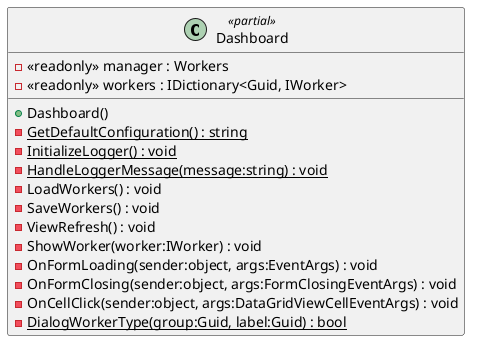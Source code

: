 @startuml
class Dashboard <<partial>> {
    - <<readonly>> manager : Workers
    - <<readonly>> workers : IDictionary<Guid, IWorker>
    + Dashboard()
    - {static} GetDefaultConfiguration() : string
    - {static} InitializeLogger() : void
    - {static} HandleLoggerMessage(message:string) : void
    - LoadWorkers() : void
    - SaveWorkers() : void
    - ViewRefresh() : void
    - ShowWorker(worker:IWorker) : void
    - OnFormLoading(sender:object, args:EventArgs) : void
    - OnFormClosing(sender:object, args:FormClosingEventArgs) : void
    - OnCellClick(sender:object, args:DataGridViewCellEventArgs) : void
    - {static} DialogWorkerType(group:Guid, label:Guid) : bool
}
@enduml

